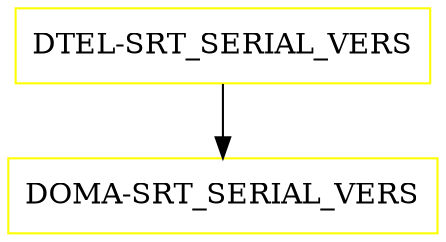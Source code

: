 digraph G {
  "DTEL-SRT_SERIAL_VERS" [shape=box,color=yellow];
  "DOMA-SRT_SERIAL_VERS" [shape=box,color=yellow,URL="./DOMA_SRT_SERIAL_VERS.html"];
  "DTEL-SRT_SERIAL_VERS" -> "DOMA-SRT_SERIAL_VERS";
}
